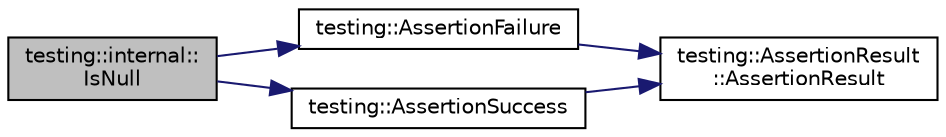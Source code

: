 digraph "testing::internal::IsNull"
{
  edge [fontname="Helvetica",fontsize="10",labelfontname="Helvetica",labelfontsize="10"];
  node [fontname="Helvetica",fontsize="10",shape=record];
  rankdir="LR";
  Node1611 [label="testing::internal::\lIsNull",height=0.2,width=0.4,color="black", fillcolor="grey75", style="filled", fontcolor="black"];
  Node1611 -> Node1612 [color="midnightblue",fontsize="10",style="solid",fontname="Helvetica"];
  Node1612 [label="testing::AssertionFailure",height=0.2,width=0.4,color="black", fillcolor="white", style="filled",URL="$d0/d75/namespacetesting.html#a75cb789614cb1c28c34627a4a3c053df"];
  Node1612 -> Node1613 [color="midnightblue",fontsize="10",style="solid",fontname="Helvetica"];
  Node1613 [label="testing::AssertionResult\l::AssertionResult",height=0.2,width=0.4,color="black", fillcolor="white", style="filled",URL="$d5/dec/classtesting_1_1_assertion_result.html#a27788116f03f90aec4daf592fd809ead"];
  Node1611 -> Node1614 [color="midnightblue",fontsize="10",style="solid",fontname="Helvetica"];
  Node1614 [label="testing::AssertionSuccess",height=0.2,width=0.4,color="black", fillcolor="white", style="filled",URL="$d0/d75/namespacetesting.html#ac1d0baedb17286c5c6c87bd1a45da8ac"];
  Node1614 -> Node1613 [color="midnightblue",fontsize="10",style="solid",fontname="Helvetica"];
}
